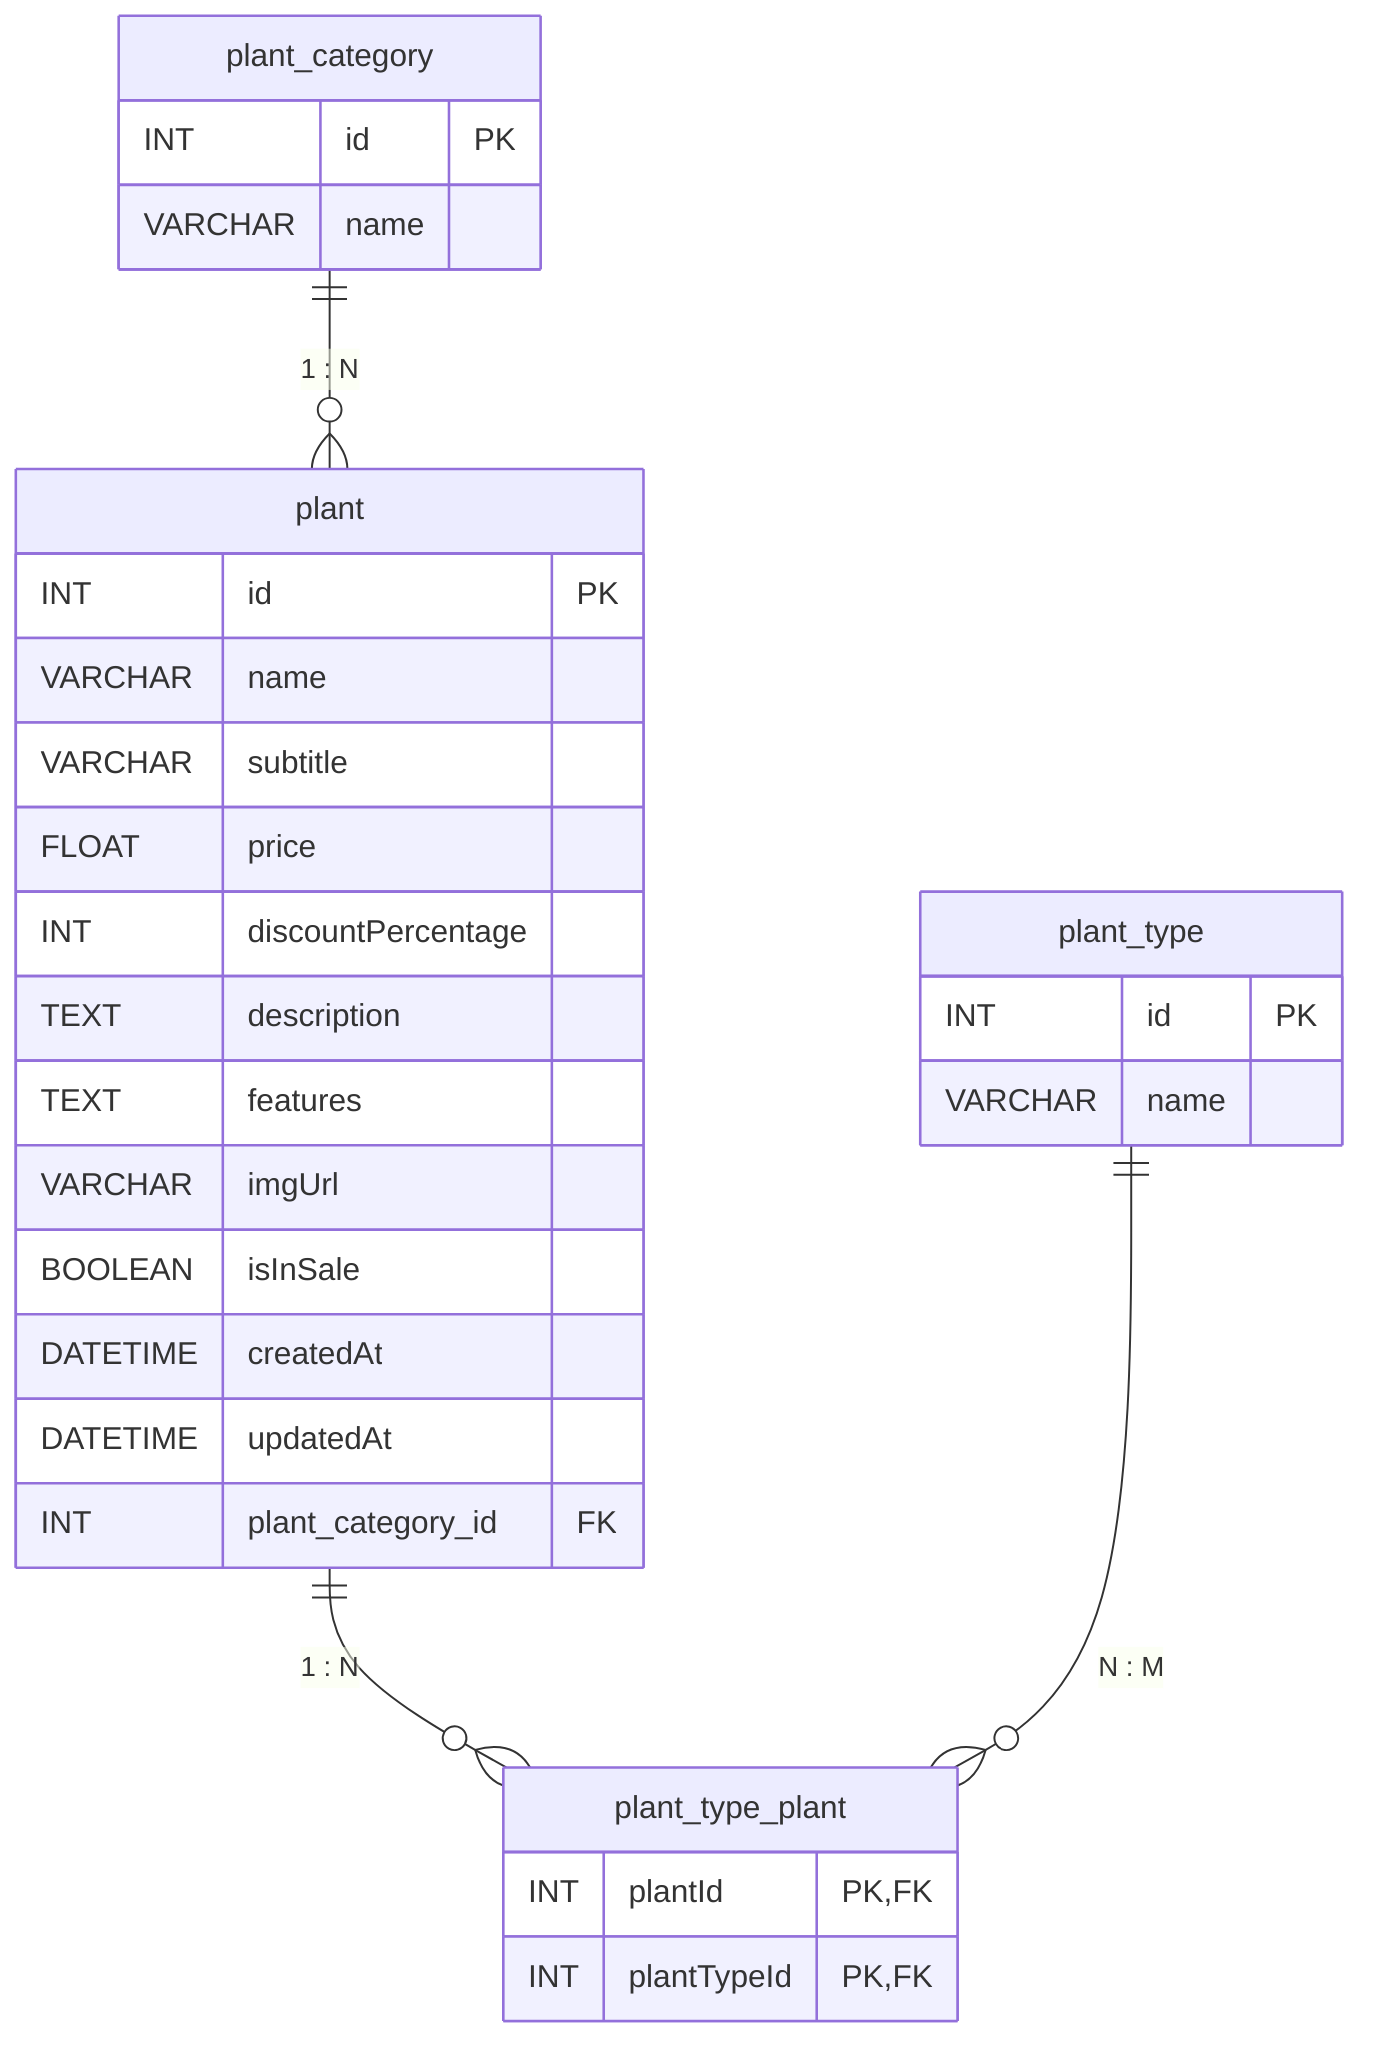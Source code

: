 erDiagram

  plant_category ||--o{ plant : "1 : N"
  plant ||--o{ plant_type_plant : "1 : N"
  plant_type ||--o{ plant_type_plant : "N : M"

  plant_category {
    INT id PK
    VARCHAR name
  }

  plant_type {
    INT id PK
    VARCHAR name
  }

  plant {
    INT id PK
    VARCHAR name
    VARCHAR subtitle
    FLOAT price
    INT discountPercentage
    TEXT description
    TEXT features
    VARCHAR imgUrl
    BOOLEAN isInSale
    DATETIME createdAt
    DATETIME updatedAt
    INT plant_category_id FK
  }

  plant_type_plant {
    INT plantId PK, FK
    INT plantTypeId PK, FK
  }